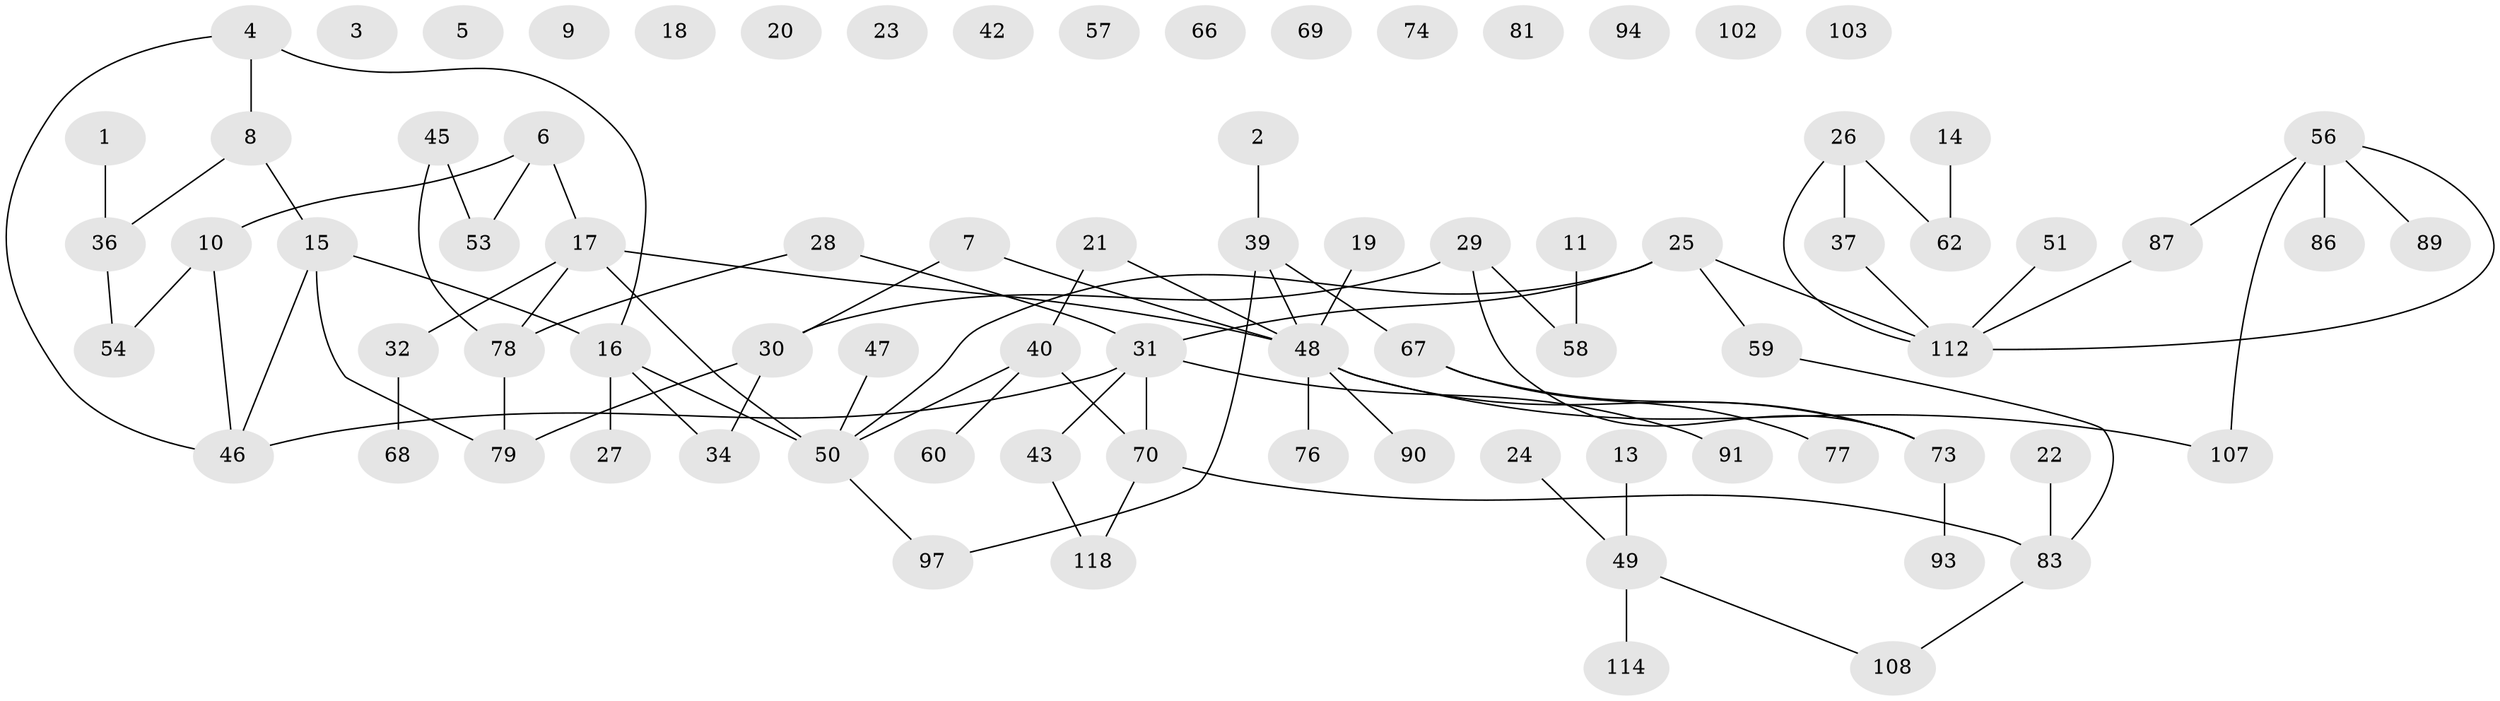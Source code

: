 // original degree distribution, {2: 0.319672131147541, 1: 0.26229508196721313, 3: 0.1885245901639344, 0: 0.09016393442622951, 4: 0.09836065573770492, 5: 0.01639344262295082, 7: 0.00819672131147541, 6: 0.01639344262295082}
// Generated by graph-tools (version 1.1) at 2025/41/03/06/25 10:41:25]
// undirected, 81 vertices, 85 edges
graph export_dot {
graph [start="1"]
  node [color=gray90,style=filled];
  1 [super="+115"];
  2;
  3 [super="+104"];
  4 [super="+55"];
  5 [super="+113"];
  6 [super="+44"];
  7 [super="+99"];
  8;
  9;
  10 [super="+12"];
  11;
  13 [super="+75"];
  14 [super="+117"];
  15 [super="+98"];
  16 [super="+106"];
  17 [super="+82"];
  18;
  19 [super="+105"];
  20 [super="+33"];
  21;
  22;
  23;
  24;
  25 [super="+38"];
  26 [super="+72"];
  27 [super="+119"];
  28 [super="+64"];
  29 [super="+120"];
  30 [super="+88"];
  31 [super="+52"];
  32 [super="+35"];
  34;
  36 [super="+92"];
  37;
  39 [super="+101"];
  40 [super="+41"];
  42;
  43;
  45 [super="+61"];
  46;
  47;
  48 [super="+71"];
  49 [super="+65"];
  50 [super="+109"];
  51;
  53 [super="+85"];
  54;
  56 [super="+63"];
  57;
  58;
  59;
  60 [super="+84"];
  62 [super="+110"];
  66;
  67 [super="+80"];
  68;
  69;
  70 [super="+96"];
  73 [super="+111"];
  74 [super="+95"];
  76;
  77 [super="+100"];
  78 [super="+122"];
  79;
  81;
  83 [super="+116"];
  86;
  87;
  89;
  90;
  91;
  93;
  94;
  97;
  102;
  103;
  107;
  108;
  112 [super="+121"];
  114;
  118;
  1 -- 36;
  2 -- 39;
  4 -- 46;
  4 -- 8;
  4 -- 16;
  6 -- 17;
  6 -- 10;
  6 -- 53;
  7 -- 30;
  7 -- 48;
  8 -- 36;
  8 -- 15;
  10 -- 46;
  10 -- 54;
  11 -- 58;
  13 -- 49;
  14 -- 62;
  15 -- 16;
  15 -- 79;
  15 -- 46;
  16 -- 34;
  16 -- 50;
  16 -- 27;
  17 -- 48;
  17 -- 78;
  17 -- 32;
  17 -- 50;
  19 -- 48;
  21 -- 48;
  21 -- 40;
  22 -- 83;
  24 -- 49;
  25 -- 31;
  25 -- 112;
  25 -- 50;
  25 -- 59;
  26 -- 37;
  26 -- 62;
  26 -- 112;
  28 -- 31;
  28 -- 78;
  29 -- 58;
  29 -- 73;
  29 -- 30;
  30 -- 79;
  30 -- 34;
  31 -- 43;
  31 -- 70;
  31 -- 91;
  31 -- 46;
  32 -- 68;
  36 -- 54;
  37 -- 112;
  39 -- 97;
  39 -- 48;
  39 -- 67 [weight=2];
  40 -- 50;
  40 -- 60;
  40 -- 70;
  43 -- 118;
  45 -- 78;
  45 -- 53 [weight=2];
  47 -- 50;
  48 -- 73;
  48 -- 76;
  48 -- 90;
  48 -- 107;
  49 -- 108;
  49 -- 114;
  50 -- 97;
  51 -- 112;
  56 -- 86;
  56 -- 87;
  56 -- 89;
  56 -- 107;
  56 -- 112;
  59 -- 83;
  67 -- 77;
  67 -- 73;
  70 -- 118;
  70 -- 83;
  73 -- 93;
  78 -- 79;
  83 -- 108;
  87 -- 112;
}
